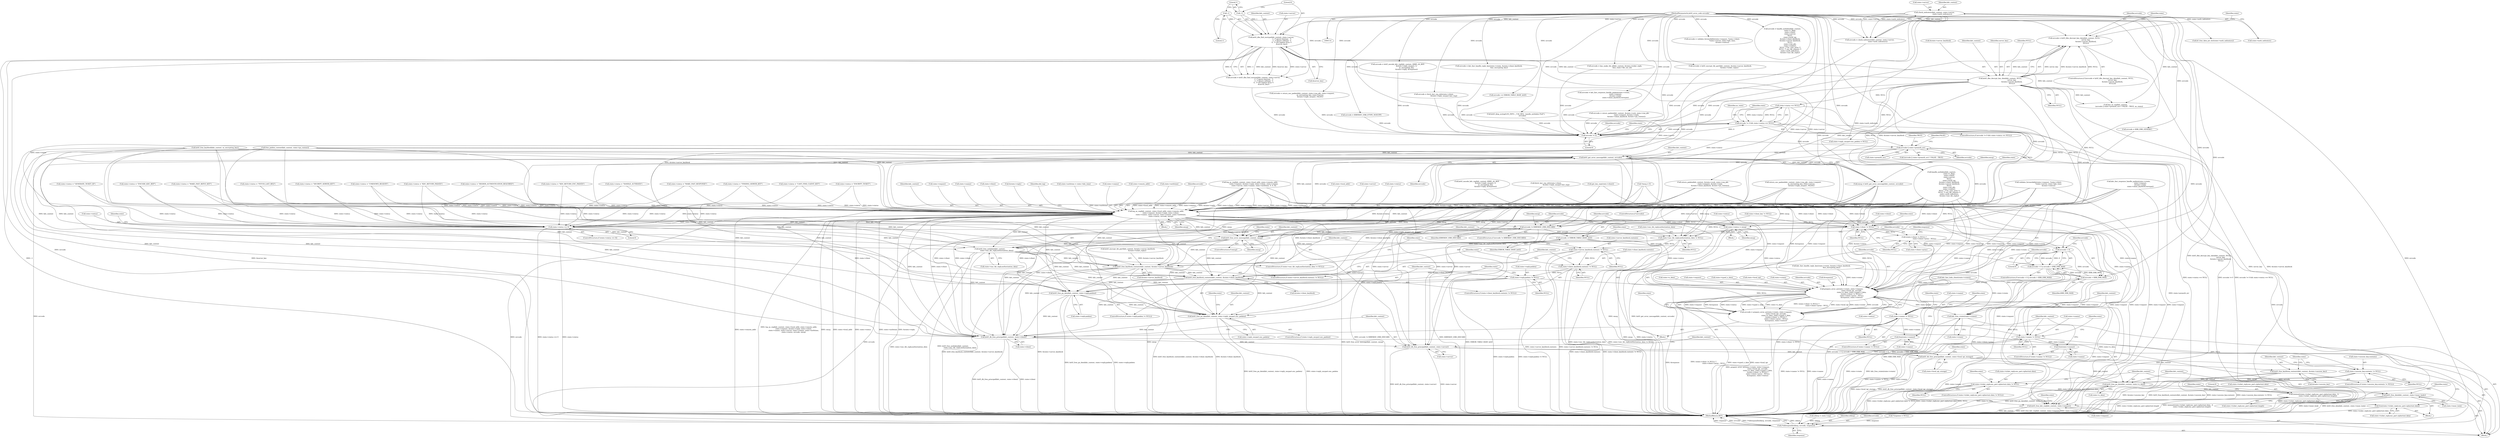 digraph "0_krb5_ffb35baac6981f9e8914f8f3bffd37f284b85970@API" {
"1000248" [label="(Call,errcode = krb5_dbe_decrypt_key_data(kdc_context, NULL,\n                                             server_key,\n                                             &state->server_keyblock,\n                                             NULL))"];
"1000250" [label="(Call,krb5_dbe_decrypt_key_data(kdc_context, NULL,\n                                             server_key,\n                                             &state->server_keyblock,\n                                             NULL))"];
"1000228" [label="(Call,krb5_dbe_find_enctype(kdc_context, state->server,\n                                         -1, /* ignore keytype   */\n                                         -1, /* Ignore salttype  */\n                                         0,  /* Get highest kvno */\n                                         &server_key))"];
"1000198" [label="(Call,check_indicators(kdc_context, state->server,\n                               state->auth_indicators))"];
"1000233" [label="(Call,-1)"];
"1000235" [label="(Call,-1)"];
"1000116" [label="(MethodParameterIn,krb5_error_code errcode)"];
"1000789" [label="(Call,errcode != 0)"];
"1000788" [label="(Call,errcode != 0 && state->status == NULL)"];
"1000820" [label="(Call,errcode || state->preauth_err)"];
"1000844" [label="(Call,krb5_get_error_message(kdc_context, errcode))"];
"1000842" [label="(Call,emsg = krb5_get_error_message(kdc_context, errcode))"];
"1000852" [label="(Call,log_as_req(kdc_context, state->local_addr, state->remote_addr,\n                   state->request, &state->reply, state->client,\n                   state->cname, state->server, state->sname, state->authtime,\n                   state->status, errcode, emsg))"];
"1000894" [label="(Call,state->status == 0)"];
"1000926" [label="(Call,prepare_error_as(state->rstate, state->request,\n                                       state->local_tgt, errcode,\n                                       state->e_data, state->typed_e_data,\n                                       ((state->client != NULL) ?\n                                        state->client->princ : NULL),\n                                       &response, state->status))"];
"1000924" [label="(Call,errcode = prepare_error_as(state->rstate, state->request,\n                                       state->local_tgt, errcode,\n                                       state->e_data, state->typed_e_data,\n                                       ((state->client != NULL) ?\n                                        state->client->princ : NULL),\n                                       &response, state->status))"];
"1001162" [label="(Call,(*oldrespond)(oldarg, errcode, response))"];
"1001133" [label="(Call,krb5_free_pa_data(kdc_context, state->e_data))"];
"1001138" [label="(Call,krb5_free_data(kdc_context, state->inner_body))"];
"1001147" [label="(Call,krb5_free_kdc_req(kdc_context, state->request))"];
"1001143" [label="(Call,kdc_free_rstate(state->rstate))"];
"1000900" [label="(Call,state->status = emsg)"];
"1000906" [label="(Call,errcode != KRB5KDC_ERR_DISCARD)"];
"1000910" [label="(Call,errcode -= ERROR_TABLE_BASE_krb5)"];
"1000915" [label="(Call,errcode < 0)"];
"1000914" [label="(Call,errcode < 0 || errcode > KRB_ERR_MAX)"];
"1000918" [label="(Call,errcode > KRB_ERR_MAX)"];
"1000944" [label="(Call,state->client != NULL)"];
"1000943" [label="(Call,(state->client != NULL) ?\n                                        state->client->princ : NULL)"];
"1000971" [label="(Call,state->enc_tkt_reply.authorization_data != NULL)"];
"1000978" [label="(Call,krb5_free_authdata(kdc_context,\n                           state->enc_tkt_reply.authorization_data))"];
"1000993" [label="(Call,krb5_free_keyblock_contents(kdc_context, &state->server_keyblock))"];
"1001007" [label="(Call,krb5_free_keyblock_contents(kdc_context, &state->client_keyblock))"];
"1001021" [label="(Call,krb5_free_pa_data(kdc_context, state->reply.padata))"];
"1001034" [label="(Call,krb5_free_pa_data(kdc_context, state->reply_encpart.enc_padata))"];
"1001061" [label="(Call,krb5_db_free_principal(kdc_context, state->client))"];
"1001066" [label="(Call,krb5_db_free_principal(kdc_context, state->server))"];
"1001071" [label="(Call,krb5_db_free_principal(kdc_context, state->local_tgt_storage))"];
"1001084" [label="(Call,krb5_free_keyblock_contents(kdc_context, &state->session_key))"];
"1000986" [label="(Call,state->server_keyblock.contents != NULL)"];
"1001000" [label="(Call,state->client_keyblock.contents != NULL)"];
"1001014" [label="(Call,state->reply.padata != NULL)"];
"1001042" [label="(Call,state->cname != NULL)"];
"1001047" [label="(Call,free(state->cname))"];
"1001052" [label="(Call,state->sname != NULL)"];
"1001057" [label="(Call,free(state->sname))"];
"1001077" [label="(Call,state->session_key.contents != NULL)"];
"1001091" [label="(Call,state->ticket_reply.enc_part.ciphertext.data != NULL)"];
"1001103" [label="(Call,memset(state->ticket_reply.enc_part.ciphertext.data , 0,\n               state->ticket_reply.enc_part.ciphertext.length))"];
"1001123" [label="(Call,free(state->ticket_reply.enc_part.ciphertext.data))"];
"1000967" [label="(Call,krb5_free_error_message(kdc_context, emsg))"];
"1001017" [label="(Identifier,state)"];
"1001091" [label="(Call,state->ticket_reply.enc_part.ciphertext.data != NULL)"];
"1000790" [label="(Identifier,errcode)"];
"1001003" [label="(Identifier,state)"];
"1000612" [label="(Call,errcode = kdc_fast_handle_reply_key(state->rstate, &state->client_keyblock,\n                                        &as_encrypting_key))"];
"1000979" [label="(Identifier,kdc_context)"];
"1001054" [label="(Identifier,state)"];
"1000851" [label="(Block,)"];
"1000249" [label="(Identifier,errcode)"];
"1000116" [label="(MethodParameterIn,krb5_error_code errcode)"];
"1000156" [label="(Call,oldarg = state->arg)"];
"1000655" [label="(Call,state->status = \"KDC_RETURN_ENC_PADATA\")"];
"1001147" [label="(Call,krb5_free_kdc_req(kdc_context, state->request))"];
"1000915" [label="(Call,errcode < 0)"];
"1000250" [label="(Call,krb5_dbe_decrypt_key_data(kdc_context, NULL,\n                                             server_key,\n                                             &state->server_keyblock,\n                                             NULL))"];
"1000954" [label="(Identifier,NULL)"];
"1000199" [label="(Identifier,kdc_context)"];
"1001148" [label="(Identifier,kdc_context)"];
"1001056" [label="(Identifier,NULL)"];
"1001152" [label="(Call,k5_free_data_ptr_list(state->auth_indicators))"];
"1001083" [label="(Identifier,NULL)"];
"1001108" [label="(Identifier,state)"];
"1001140" [label="(Call,state->inner_body)"];
"1000830" [label="(Call,free_padata_context(kdc_context, state->pa_context))"];
"1001051" [label="(ControlStructure,if (state->sname != NULL))"];
"1001080" [label="(Identifier,state)"];
"1000192" [label="(Call,errcode += ERROR_TABLE_BASE_krb5)"];
"1000229" [label="(Identifier,kdc_context)"];
"1001085" [label="(Identifier,kdc_context)"];
"1000992" [label="(Identifier,NULL)"];
"1000937" [label="(Call,state->e_data)"];
"1001149" [label="(Call,state->request)"];
"1000899" [label="(Block,)"];
"1000750" [label="(Call,log_as_req(kdc_context, state->local_addr, state->remote_addr,\n               state->request, &state->reply, state->client, state->cname,\n               state->server, state->sname, state->authtime, 0, 0, 0))"];
"1000254" [label="(Call,&state->server_keyblock)"];
"1000854" [label="(Call,state->local_addr)"];
"1000196" [label="(Call,errcode = check_indicators(kdc_context, state->server,\n                               state->auth_indicators))"];
"1000440" [label="(Call,state->status = \"KDC_RETURN_PADATA\")"];
"1000917" [label="(Literal,0)"];
"1000230" [label="(Call,state->server)"];
"1000873" [label="(Call,state->server)"];
"1000966" [label="(Identifier,emsg)"];
"1000882" [label="(Call,state->status)"];
"1000994" [label="(Identifier,kdc_context)"];
"1000930" [label="(Call,state->request)"];
"1000940" [label="(Call,state->typed_e_data)"];
"1000614" [label="(Call,kdc_fast_handle_reply_key(state->rstate, &state->client_keyblock,\n                                        &as_encrypting_key))"];
"1001058" [label="(Call,state->sname)"];
"1000898" [label="(Literal,0)"];
"1000804" [label="(Identifier,au_state)"];
"1000172" [label="(Call,validate_forwardable(state->request, *state->client,\n                                        *state->server, state->kdc_time,\n                                        &state->status))"];
"1000677" [label="(Call,krb5_encode_kdc_rep(kdc_context, KRB5_AS_REP,\n                                  &state->reply_encpart, 0,\n                                  as_encrypting_key,\n                                  &state->reply, &response))"];
"1001134" [label="(Identifier,kdc_context)"];
"1001049" [label="(Identifier,state)"];
"1001076" [label="(ControlStructure,if (state->session_key.contents != NULL))"];
"1000853" [label="(Identifier,kdc_context)"];
"1000843" [label="(Identifier,emsg)"];
"1001047" [label="(Call,free(state->cname))"];
"1000860" [label="(Call,state->request)"];
"1000909" [label="(Block,)"];
"1001053" [label="(Call,state->sname)"];
"1000876" [label="(Call,state->sname)"];
"1000534" [label="(Call,state->status = \"ENCRYPT_TICKET\")"];
"1000901" [label="(Call,state->status)"];
"1000789" [label="(Call,errcode != 0)"];
"1000508" [label="(Call,krb5_klog_syslog(LOG_INFO, _(\"AS_REQ : handle_authdata (%d)\"),\n                         errcode))"];
"1000840" [label="(ControlStructure,if (errcode))"];
"1000794" [label="(Identifier,state)"];
"1000817" [label="(Call,kau_as_req(kdc_context,\n              (errcode || state->preauth_err) ? FALSE : TRUE, au_state))"];
"1000228" [label="(Call,krb5_dbe_find_enctype(kdc_context, state->server,\n                                         -1, /* ignore keytype   */\n                                         -1, /* Ignore salttype  */\n                                         0,  /* Get highest kvno */\n                                         &server_key))"];
"1000540" [label="(Call,errcode = kau_make_tkt_id(kdc_context, &state->ticket_reply,\n                              &au_state->tkt_out_id))"];
"1000844" [label="(Call,krb5_get_error_message(kdc_context, errcode))"];
"1001104" [label="(Call,state->ticket_reply.enc_part.ciphertext.data)"];
"1001144" [label="(Call,state->rstate)"];
"1001092" [label="(Call,state->ticket_reply.enc_part.ciphertext.data)"];
"1000820" [label="(Call,errcode || state->preauth_err)"];
"1000627" [label="(Call,state->status = \"MAKE_FAST_REPLY_KEY\")"];
"1000974" [label="(Identifier,state)"];
"1001124" [label="(Call,state->ticket_reply.enc_part.ciphertext.data)"];
"1000867" [label="(Call,state->client)"];
"1001007" [label="(Call,krb5_free_keyblock_contents(kdc_context, &state->client_keyblock))"];
"1000693" [label="(Call,state->client_key != NULL)"];
"1000895" [label="(Call,state->status)"];
"1000913" [label="(ControlStructure,if (errcode < 0 || errcode > KRB_ERR_MAX))"];
"1001163" [label="(Identifier,oldarg)"];
"1000863" [label="(Call,&state->reply)"];
"1000925" [label="(Identifier,errcode)"];
"1000978" [label="(Call,krb5_free_authdata(kdc_context,\n                           state->enc_tkt_reply.authorization_data))"];
"1000635" [label="(Call,return_enc_padata(kdc_context, state->req_pkt, state->request,\n                                as_encrypting_key, state->server,\n                                &state->reply_encpart, FALSE))"];
"1001138" [label="(Call,krb5_free_data(kdc_context, state->inner_body))"];
"1000986" [label="(Call,state->server_keyblock.contents != NULL)"];
"1001128" [label="(Identifier,state)"];
"1000203" [label="(Call,state->auth_indicators)"];
"1000170" [label="(Call,errcode = validate_forwardable(state->request, *state->client,\n                                        *state->server, state->kdc_time,\n                                        &state->status))"];
"1000555" [label="(Call,state->status = \"GENERATE_TICKET_ID\")"];
"1000236" [label="(Literal,1)"];
"1000904" [label="(Identifier,emsg)"];
"1001166" [label="(MethodReturn,RET)"];
"1000944" [label="(Call,state->client != NULL)"];
"1000574" [label="(Call,kdc_fast_response_handle_padata(state->rstate,\n                                              state->request,\n                                              &state->reply,\n                                              state->client_keyblock.enctype))"];
"1001086" [label="(Call,&state->session_key)"];
"1001123" [label="(Call,free(state->ticket_reply.enc_part.ciphertext.data))"];
"1000968" [label="(Identifier,kdc_context)"];
"1000902" [label="(Identifier,state)"];
"1000464" [label="(Call,errcode = handle_authdata(kdc_context,\n                              state->c_flags,\n                              state->client,\n                              state->server,\n                              NULL,\n                              state->local_tgt,\n                              &state->client_keyblock,\n                              &state->server_keyblock,\n                              NULL,\n                              state->req_pkt,\n                              state->request,\n                              NULL, /* for_user_princ */\n                              NULL, /* enc_tkt_request */\n                              state->auth_indicators,\n                              &state->enc_tkt_reply))"];
"1000714" [label="(Call,state->status = \"ENCODE_KDC_REP\")"];
"1001000" [label="(Call,state->client_keyblock.contents != NULL)"];
"1000318" [label="(Call,state->status = \"FETCH_LAST_REQ\")"];
"1000971" [label="(Call,state->enc_tkt_reply.authorization_data != NULL)"];
"1000842" [label="(Call,emsg = krb5_get_error_message(kdc_context, errcode))"];
"1000916" [label="(Identifier,errcode)"];
"1000572" [label="(Call,errcode = kdc_fast_response_handle_padata(state->rstate,\n                                              state->request,\n                                              &state->reply,\n                                              state->client_keyblock.enctype))"];
"1000260" [label="(Call,state->status = \"DECRYPT_SERVER_KEY\")"];
"1001084" [label="(Call,krb5_free_keyblock_contents(kdc_context, &state->session_key))"];
"1001014" [label="(Call,state->reply.padata != NULL)"];
"1000411" [label="(Call,errcode = return_padata(kdc_context, &state->rock, state->req_pkt,\n                            state->request, &state->reply,\n                            &state->client_keyblock, &state->pa_context))"];
"1000307" [label="(Call,fetch_last_req_info(state->client,\n                                       &state->reply_encpart.last_req))"];
"1001006" [label="(Identifier,NULL)"];
"1001077" [label="(Call,state->session_key.contents != NULL)"];
"1000233" [label="(Call,-1)"];
"1000826" [label="(Identifier,TRUE)"];
"1000933" [label="(Call,state->local_tgt)"];
"1001068" [label="(Call,state->server)"];
"1000965" [label="(ControlStructure,if (emsg))"];
"1000797" [label="(Call,state->status = \"UNKNOWN_REASON\")"];
"1000235" [label="(Call,-1)"];
"1001078" [label="(Call,state->session_key.contents)"];
"1000237" [label="(Literal,0)"];
"1000846" [label="(Identifier,errcode)"];
"1000906" [label="(Call,errcode != KRB5KDC_ERR_DISCARD)"];
"1000905" [label="(ControlStructure,if (errcode != KRB5KDC_ERR_DISCARD))"];
"1000989" [label="(Identifier,state)"];
"1001059" [label="(Identifier,state)"];
"1000662" [label="(Call,kdc_fast_hide_client(state->rstate))"];
"1001165" [label="(Identifier,response)"];
"1000117" [label="(Block,)"];
"1000251" [label="(Identifier,kdc_context)"];
"1000949" [label="(Call,state->client->princ)"];
"1000921" [label="(Call,errcode = KRB_ERR_GENERIC)"];
"1000948" [label="(Identifier,NULL)"];
"1000912" [label="(Identifier,ERROR_TABLE_BASE_krb5)"];
"1000792" [label="(Call,state->status == NULL)"];
"1000999" [label="(ControlStructure,if (state->client_keyblock.contents != NULL))"];
"1000128" [label="(Call,*emsg = 0)"];
"1001102" [label="(Block,)"];
"1001041" [label="(ControlStructure,if (state->cname != NULL))"];
"1000845" [label="(Identifier,kdc_context)"];
"1000852" [label="(Call,log_as_req(kdc_context, state->local_addr, state->remote_addr,\n                   state->request, &state->reply, state->client,\n                   state->cname, state->server, state->sname, state->authtime,\n                   state->status, errcode, emsg))"];
"1000413" [label="(Call,return_padata(kdc_context, &state->rock, state->req_pkt,\n                            state->request, &state->reply,\n                            &state->client_keyblock, &state->pa_context))"];
"1001001" [label="(Call,state->client_keyblock.contents)"];
"1000907" [label="(Identifier,errcode)"];
"1000825" [label="(Identifier,FALSE)"];
"1001043" [label="(Call,state->cname)"];
"1000957" [label="(Call,state->status)"];
"1001021" [label="(Call,krb5_free_pa_data(kdc_context, state->reply.padata))"];
"1001046" [label="(Identifier,NULL)"];
"1000247" [label="(ControlStructure,if ((errcode = krb5_dbe_decrypt_key_data(kdc_context, NULL,\n                                             server_key,\n                                             &state->server_keyblock,\n                                             NULL))))"];
"1001044" [label="(Identifier,state)"];
"1000209" [label="(Call,state->status = \"HIGHER_AUTHENTICATION_REQUIRED\")"];
"1000200" [label="(Call,state->server)"];
"1000926" [label="(Call,prepare_error_as(state->rstate, state->request,\n                                       state->local_tgt, errcode,\n                                       state->e_data, state->typed_e_data,\n                                       ((state->client != NULL) ?\n                                        state->client->princ : NULL),\n                                       &response, state->status))"];
"1000849" [label="(Identifier,state)"];
"1001042" [label="(Call,state->cname != NULL)"];
"1000922" [label="(Identifier,errcode)"];
"1000888" [label="(Identifier,did_log)"];
"1000956" [label="(Identifier,response)"];
"1001101" [label="(Identifier,NULL)"];
"1000945" [label="(Call,state->client)"];
"1001057" [label="(Call,free(state->sname))"];
"1000822" [label="(Call,state->preauth_err)"];
"1000466" [label="(Call,handle_authdata(kdc_context,\n                              state->c_flags,\n                              state->client,\n                              state->server,\n                              NULL,\n                              state->local_tgt,\n                              &state->client_keyblock,\n                              &state->server_keyblock,\n                              NULL,\n                              state->req_pkt,\n                              state->request,\n                              NULL, /* for_user_princ */\n                              NULL, /* enc_tkt_request */\n                              state->auth_indicators,\n                              &state->enc_tkt_reply))"];
"1000519" [label="(Call,errcode = krb5_encrypt_tkt_part(kdc_context, &state->server_keyblock,\n                                    &state->ticket_reply))"];
"1000819" [label="(Call,(errcode || state->preauth_err) ? FALSE : TRUE)"];
"1000927" [label="(Call,state->rstate)"];
"1001135" [label="(Call,state->e_data)"];
"1000633" [label="(Call,errcode = return_enc_padata(kdc_context, state->req_pkt, state->request,\n                                as_encrypting_key, state->server,\n                                &state->reply_encpart, FALSE))"];
"1000987" [label="(Call,state->server_keyblock.contents)"];
"1001164" [label="(Identifier,errcode)"];
"1001133" [label="(Call,krb5_free_pa_data(kdc_context, state->e_data))"];
"1000900" [label="(Call,state->status = emsg)"];
"1000977" [label="(Identifier,NULL)"];
"1000253" [label="(Identifier,server_key)"];
"1001031" [label="(Identifier,state)"];
"1000995" [label="(Call,&state->server_keyblock)"];
"1000791" [label="(Literal,0)"];
"1000799" [label="(Identifier,state)"];
"1000513" [label="(Call,state->status = \"HANDLE_AUTHDATA\")"];
"1001009" [label="(Call,&state->client_keyblock)"];
"1001015" [label="(Call,state->reply.padata)"];
"1000460" [label="(Call,errcode = KRB5KDC_ERR_ETYPE_NOSUPP)"];
"1000234" [label="(Literal,1)"];
"1000124" [label="(Call,*response = NULL)"];
"1000914" [label="(Call,errcode < 0 || errcode > KRB_ERR_MAX)"];
"1001066" [label="(Call,krb5_db_free_principal(kdc_context, state->server))"];
"1000248" [label="(Call,errcode = krb5_dbe_decrypt_key_data(kdc_context, NULL,\n                                             server_key,\n                                             &state->server_keyblock,\n                                             NULL))"];
"1000920" [label="(Identifier,KRB_ERR_MAX)"];
"1000936" [label="(Identifier,errcode)"];
"1001063" [label="(Call,state->client)"];
"1000198" [label="(Call,check_indicators(kdc_context, state->server,\n                               state->auth_indicators))"];
"1001139" [label="(Identifier,kdc_context)"];
"1001072" [label="(Identifier,kdc_context)"];
"1001096" [label="(Identifier,state)"];
"1000969" [label="(Identifier,emsg)"];
"1000269" [label="(Identifier,state)"];
"1000911" [label="(Identifier,errcode)"];
"1001103" [label="(Call,memset(state->ticket_reply.enc_part.ciphertext.data , 0,\n               state->ticket_reply.enc_part.ciphertext.length))"];
"1000821" [label="(Identifier,errcode)"];
"1001154" [label="(Identifier,state)"];
"1000386" [label="(Call,state->authtime = state->kdc_time)"];
"1001034" [label="(Call,krb5_free_pa_data(kdc_context, state->reply_encpart.enc_padata))"];
"1001071" [label="(Call,krb5_db_free_principal(kdc_context, state->local_tgt_storage))"];
"1000894" [label="(Call,state->status == 0)"];
"1000980" [label="(Call,state->enc_tkt_reply.authorization_data)"];
"1001035" [label="(Identifier,kdc_context)"];
"1000870" [label="(Call,state->cname)"];
"1001061" [label="(Call,krb5_db_free_principal(kdc_context, state->client))"];
"1000924" [label="(Call,errcode = prepare_error_as(state->rstate, state->request,\n                                       state->local_tgt, errcode,\n                                       state->e_data, state->typed_e_data,\n                                       ((state->client != NULL) ?\n                                        state->client->princ : NULL),\n                                       &response, state->status))"];
"1001114" [label="(Call,state->ticket_reply.enc_part.ciphertext.length)"];
"1000967" [label="(Call,krb5_free_error_message(kdc_context, emsg))"];
"1000675" [label="(Call,errcode = krb5_encode_kdc_rep(kdc_context, KRB5_AS_REP,\n                                  &state->reply_encpart, 0,\n                                  as_encrypting_key,\n                                  &state->reply, &response))"];
"1001036" [label="(Call,state->reply_encpart.enc_padata)"];
"1001067" [label="(Identifier,kdc_context)"];
"1000893" [label="(ControlStructure,if (state->status == 0))"];
"1000918" [label="(Call,errcode > KRB_ERR_MAX)"];
"1001013" [label="(ControlStructure,if (state->reply.padata != NULL))"];
"1001052" [label="(Call,state->sname != NULL)"];
"1000908" [label="(Identifier,KRB5KDC_ERR_DISCARD)"];
"1001008" [label="(Identifier,kdc_context)"];
"1001090" [label="(ControlStructure,if (state->ticket_reply.enc_part.ciphertext.data != NULL))"];
"1000857" [label="(Call,state->remote_addr)"];
"1000788" [label="(Call,errcode != 0 && state->status == NULL)"];
"1000879" [label="(Call,state->authtime)"];
"1000262" [label="(Identifier,state)"];
"1000886" [label="(Identifier,emsg)"];
"1001073" [label="(Call,state->local_tgt_storage)"];
"1000910" [label="(Call,errcode -= ERROR_TABLE_BASE_krb5)"];
"1000258" [label="(Identifier,NULL)"];
"1000962" [label="(Identifier,state)"];
"1001023" [label="(Call,state->reply.padata)"];
"1000787" [label="(ControlStructure,if (errcode != 0 && state->status == NULL))"];
"1000593" [label="(Call,state->status = \"MAKE_FAST_RESPONSE\")"];
"1000943" [label="(Call,(state->client != NULL) ?\n                                        state->client->princ : NULL)"];
"1000305" [label="(Call,errcode = fetch_last_req_info(state->client,\n                                       &state->reply_encpart.last_req))"];
"1000885" [label="(Identifier,errcode)"];
"1000951" [label="(Identifier,state)"];
"1000404" [label="(Call,state->reply_encpart.enc_padata = NULL)"];
"1001028" [label="(ControlStructure,if (state->reply_encpart.enc_padata))"];
"1000341" [label="(Call,get_key_exp(state->client))"];
"1001020" [label="(Identifier,NULL)"];
"1000241" [label="(Call,state->status = \"FINDING_SERVER_KEY\")"];
"1000238" [label="(Call,&server_key)"];
"1001143" [label="(Call,kdc_free_rstate(state->rstate))"];
"1001113" [label="(Literal,0)"];
"1000985" [label="(ControlStructure,if (state->server_keyblock.contents != NULL))"];
"1001062" [label="(Identifier,kdc_context)"];
"1001162" [label="(Call,(*oldrespond)(oldarg, errcode, response))"];
"1000252" [label="(Identifier,NULL)"];
"1001048" [label="(Call,state->cname)"];
"1001145" [label="(Identifier,state)"];
"1000993" [label="(Call,krb5_free_keyblock_contents(kdc_context, &state->server_keyblock))"];
"1000970" [label="(ControlStructure,if (state->enc_tkt_reply.authorization_data != NULL))"];
"1000837" [label="(Call,krb5_free_keyblock(kdc_context, as_encrypting_key))"];
"1000972" [label="(Call,state->enc_tkt_reply.authorization_data)"];
"1000521" [label="(Call,krb5_encrypt_tkt_part(kdc_context, &state->server_keyblock,\n                                    &state->ticket_reply))"];
"1000226" [label="(Call,errcode = krb5_dbe_find_enctype(kdc_context, state->server,\n                                         -1, /* ignore keytype   */\n                                         -1, /* Ignore salttype  */\n                                         0,  /* Get highest kvno */\n                                         &server_key))"];
"1001022" [label="(Identifier,kdc_context)"];
"1000919" [label="(Identifier,errcode)"];
"1000955" [label="(Call,&response)"];
"1000455" [label="(Call,state->status = \"CANT_FIND_CLIENT_KEY\")"];
"1000248" -> "1000247"  [label="AST: "];
"1000248" -> "1000250"  [label="CFG: "];
"1000249" -> "1000248"  [label="AST: "];
"1000250" -> "1000248"  [label="AST: "];
"1000262" -> "1000248"  [label="CFG: "];
"1000269" -> "1000248"  [label="CFG: "];
"1000248" -> "1001166"  [label="DDG: krb5_dbe_decrypt_key_data(kdc_context, NULL,\n                                             server_key,\n                                             &state->server_keyblock,\n                                             NULL)"];
"1000250" -> "1000248"  [label="DDG: server_key"];
"1000250" -> "1000248"  [label="DDG: &state->server_keyblock"];
"1000250" -> "1000248"  [label="DDG: NULL"];
"1000250" -> "1000248"  [label="DDG: kdc_context"];
"1000116" -> "1000248"  [label="DDG: errcode"];
"1000248" -> "1000789"  [label="DDG: errcode"];
"1000250" -> "1000258"  [label="CFG: "];
"1000251" -> "1000250"  [label="AST: "];
"1000252" -> "1000250"  [label="AST: "];
"1000253" -> "1000250"  [label="AST: "];
"1000254" -> "1000250"  [label="AST: "];
"1000258" -> "1000250"  [label="AST: "];
"1000250" -> "1001166"  [label="DDG: server_key"];
"1000250" -> "1001166"  [label="DDG: &state->server_keyblock"];
"1000228" -> "1000250"  [label="DDG: kdc_context"];
"1000250" -> "1000404"  [label="DDG: NULL"];
"1000250" -> "1000413"  [label="DDG: kdc_context"];
"1000250" -> "1000466"  [label="DDG: NULL"];
"1000250" -> "1000466"  [label="DDG: &state->server_keyblock"];
"1000250" -> "1000792"  [label="DDG: NULL"];
"1000250" -> "1000817"  [label="DDG: kdc_context"];
"1000250" -> "1000944"  [label="DDG: NULL"];
"1000250" -> "1000971"  [label="DDG: NULL"];
"1000250" -> "1000993"  [label="DDG: &state->server_keyblock"];
"1000228" -> "1000226"  [label="AST: "];
"1000228" -> "1000238"  [label="CFG: "];
"1000229" -> "1000228"  [label="AST: "];
"1000230" -> "1000228"  [label="AST: "];
"1000233" -> "1000228"  [label="AST: "];
"1000235" -> "1000228"  [label="AST: "];
"1000237" -> "1000228"  [label="AST: "];
"1000238" -> "1000228"  [label="AST: "];
"1000226" -> "1000228"  [label="CFG: "];
"1000228" -> "1001166"  [label="DDG: -1"];
"1000228" -> "1001166"  [label="DDG: &server_key"];
"1000228" -> "1000226"  [label="DDG: -1"];
"1000228" -> "1000226"  [label="DDG: kdc_context"];
"1000228" -> "1000226"  [label="DDG: &server_key"];
"1000228" -> "1000226"  [label="DDG: state->server"];
"1000228" -> "1000226"  [label="DDG: 0"];
"1000198" -> "1000228"  [label="DDG: kdc_context"];
"1000198" -> "1000228"  [label="DDG: state->server"];
"1000233" -> "1000228"  [label="DDG: 1"];
"1000235" -> "1000228"  [label="DDG: 1"];
"1000228" -> "1000466"  [label="DDG: state->server"];
"1000228" -> "1000817"  [label="DDG: kdc_context"];
"1000228" -> "1000852"  [label="DDG: state->server"];
"1000228" -> "1001066"  [label="DDG: state->server"];
"1000198" -> "1000196"  [label="AST: "];
"1000198" -> "1000203"  [label="CFG: "];
"1000199" -> "1000198"  [label="AST: "];
"1000200" -> "1000198"  [label="AST: "];
"1000203" -> "1000198"  [label="AST: "];
"1000196" -> "1000198"  [label="CFG: "];
"1000198" -> "1000196"  [label="DDG: kdc_context"];
"1000198" -> "1000196"  [label="DDG: state->server"];
"1000198" -> "1000196"  [label="DDG: state->auth_indicators"];
"1000198" -> "1000466"  [label="DDG: state->auth_indicators"];
"1000198" -> "1000817"  [label="DDG: kdc_context"];
"1000198" -> "1000852"  [label="DDG: state->server"];
"1000198" -> "1001066"  [label="DDG: state->server"];
"1000198" -> "1001152"  [label="DDG: state->auth_indicators"];
"1000233" -> "1000234"  [label="CFG: "];
"1000234" -> "1000233"  [label="AST: "];
"1000236" -> "1000233"  [label="CFG: "];
"1000235" -> "1000236"  [label="CFG: "];
"1000236" -> "1000235"  [label="AST: "];
"1000237" -> "1000235"  [label="CFG: "];
"1000116" -> "1000114"  [label="AST: "];
"1000116" -> "1001166"  [label="DDG: errcode"];
"1000116" -> "1000170"  [label="DDG: errcode"];
"1000116" -> "1000192"  [label="DDG: errcode"];
"1000116" -> "1000196"  [label="DDG: errcode"];
"1000116" -> "1000226"  [label="DDG: errcode"];
"1000116" -> "1000305"  [label="DDG: errcode"];
"1000116" -> "1000411"  [label="DDG: errcode"];
"1000116" -> "1000460"  [label="DDG: errcode"];
"1000116" -> "1000464"  [label="DDG: errcode"];
"1000116" -> "1000508"  [label="DDG: errcode"];
"1000116" -> "1000519"  [label="DDG: errcode"];
"1000116" -> "1000540"  [label="DDG: errcode"];
"1000116" -> "1000572"  [label="DDG: errcode"];
"1000116" -> "1000612"  [label="DDG: errcode"];
"1000116" -> "1000633"  [label="DDG: errcode"];
"1000116" -> "1000675"  [label="DDG: errcode"];
"1000116" -> "1000789"  [label="DDG: errcode"];
"1000116" -> "1000820"  [label="DDG: errcode"];
"1000116" -> "1000844"  [label="DDG: errcode"];
"1000116" -> "1000852"  [label="DDG: errcode"];
"1000116" -> "1000906"  [label="DDG: errcode"];
"1000116" -> "1000910"  [label="DDG: errcode"];
"1000116" -> "1000915"  [label="DDG: errcode"];
"1000116" -> "1000918"  [label="DDG: errcode"];
"1000116" -> "1000921"  [label="DDG: errcode"];
"1000116" -> "1000924"  [label="DDG: errcode"];
"1000116" -> "1000926"  [label="DDG: errcode"];
"1000116" -> "1001162"  [label="DDG: errcode"];
"1000789" -> "1000788"  [label="AST: "];
"1000789" -> "1000791"  [label="CFG: "];
"1000790" -> "1000789"  [label="AST: "];
"1000791" -> "1000789"  [label="AST: "];
"1000794" -> "1000789"  [label="CFG: "];
"1000788" -> "1000789"  [label="CFG: "];
"1000789" -> "1000788"  [label="DDG: errcode"];
"1000789" -> "1000788"  [label="DDG: 0"];
"1000460" -> "1000789"  [label="DDG: errcode"];
"1000519" -> "1000789"  [label="DDG: errcode"];
"1000612" -> "1000789"  [label="DDG: errcode"];
"1000411" -> "1000789"  [label="DDG: errcode"];
"1000305" -> "1000789"  [label="DDG: errcode"];
"1000196" -> "1000789"  [label="DDG: errcode"];
"1000192" -> "1000789"  [label="DDG: errcode"];
"1000508" -> "1000789"  [label="DDG: errcode"];
"1000675" -> "1000789"  [label="DDG: errcode"];
"1000226" -> "1000789"  [label="DDG: errcode"];
"1000572" -> "1000789"  [label="DDG: errcode"];
"1000633" -> "1000789"  [label="DDG: errcode"];
"1000540" -> "1000789"  [label="DDG: errcode"];
"1000789" -> "1000820"  [label="DDG: errcode"];
"1000788" -> "1000787"  [label="AST: "];
"1000788" -> "1000792"  [label="CFG: "];
"1000792" -> "1000788"  [label="AST: "];
"1000799" -> "1000788"  [label="CFG: "];
"1000804" -> "1000788"  [label="CFG: "];
"1000788" -> "1001166"  [label="DDG: state->status == NULL"];
"1000788" -> "1001166"  [label="DDG: errcode != 0"];
"1000788" -> "1001166"  [label="DDG: errcode != 0 && state->status == NULL"];
"1000792" -> "1000788"  [label="DDG: state->status"];
"1000792" -> "1000788"  [label="DDG: NULL"];
"1000820" -> "1000819"  [label="AST: "];
"1000820" -> "1000821"  [label="CFG: "];
"1000820" -> "1000822"  [label="CFG: "];
"1000821" -> "1000820"  [label="AST: "];
"1000822" -> "1000820"  [label="AST: "];
"1000825" -> "1000820"  [label="CFG: "];
"1000826" -> "1000820"  [label="CFG: "];
"1000820" -> "1001166"  [label="DDG: state->preauth_err"];
"1000820" -> "1000844"  [label="DDG: errcode"];
"1000820" -> "1000852"  [label="DDG: errcode"];
"1000820" -> "1000906"  [label="DDG: errcode"];
"1000820" -> "1001162"  [label="DDG: errcode"];
"1000844" -> "1000842"  [label="AST: "];
"1000844" -> "1000846"  [label="CFG: "];
"1000845" -> "1000844"  [label="AST: "];
"1000846" -> "1000844"  [label="AST: "];
"1000842" -> "1000844"  [label="CFG: "];
"1000844" -> "1000842"  [label="DDG: kdc_context"];
"1000844" -> "1000842"  [label="DDG: errcode"];
"1000837" -> "1000844"  [label="DDG: kdc_context"];
"1000830" -> "1000844"  [label="DDG: kdc_context"];
"1000844" -> "1000852"  [label="DDG: kdc_context"];
"1000844" -> "1000852"  [label="DDG: errcode"];
"1000844" -> "1000906"  [label="DDG: errcode"];
"1000844" -> "1000967"  [label="DDG: kdc_context"];
"1000844" -> "1000978"  [label="DDG: kdc_context"];
"1000844" -> "1000993"  [label="DDG: kdc_context"];
"1000844" -> "1001007"  [label="DDG: kdc_context"];
"1000844" -> "1001021"  [label="DDG: kdc_context"];
"1000844" -> "1001034"  [label="DDG: kdc_context"];
"1000844" -> "1001061"  [label="DDG: kdc_context"];
"1000844" -> "1001162"  [label="DDG: errcode"];
"1000842" -> "1000840"  [label="AST: "];
"1000843" -> "1000842"  [label="AST: "];
"1000849" -> "1000842"  [label="CFG: "];
"1000842" -> "1001166"  [label="DDG: emsg"];
"1000842" -> "1001166"  [label="DDG: krb5_get_error_message(kdc_context, errcode)"];
"1000842" -> "1000852"  [label="DDG: emsg"];
"1000842" -> "1000900"  [label="DDG: emsg"];
"1000842" -> "1000967"  [label="DDG: emsg"];
"1000852" -> "1000851"  [label="AST: "];
"1000852" -> "1000886"  [label="CFG: "];
"1000853" -> "1000852"  [label="AST: "];
"1000854" -> "1000852"  [label="AST: "];
"1000857" -> "1000852"  [label="AST: "];
"1000860" -> "1000852"  [label="AST: "];
"1000863" -> "1000852"  [label="AST: "];
"1000867" -> "1000852"  [label="AST: "];
"1000870" -> "1000852"  [label="AST: "];
"1000873" -> "1000852"  [label="AST: "];
"1000876" -> "1000852"  [label="AST: "];
"1000879" -> "1000852"  [label="AST: "];
"1000882" -> "1000852"  [label="AST: "];
"1000885" -> "1000852"  [label="AST: "];
"1000886" -> "1000852"  [label="AST: "];
"1000888" -> "1000852"  [label="CFG: "];
"1000852" -> "1001166"  [label="DDG: state->remote_addr"];
"1000852" -> "1001166"  [label="DDG: log_as_req(kdc_context, state->local_addr, state->remote_addr,\n                   state->request, &state->reply, state->client,\n                   state->cname, state->server, state->sname, state->authtime,\n                   state->status, errcode, emsg)"];
"1000852" -> "1001166"  [label="DDG: emsg"];
"1000852" -> "1001166"  [label="DDG: state->local_addr"];
"1000852" -> "1001166"  [label="DDG: state->status"];
"1000852" -> "1001166"  [label="DDG: state->authtime"];
"1000852" -> "1001166"  [label="DDG: &state->reply"];
"1000837" -> "1000852"  [label="DDG: kdc_context"];
"1000830" -> "1000852"  [label="DDG: kdc_context"];
"1000750" -> "1000852"  [label="DDG: state->local_addr"];
"1000750" -> "1000852"  [label="DDG: state->remote_addr"];
"1000750" -> "1000852"  [label="DDG: state->request"];
"1000750" -> "1000852"  [label="DDG: &state->reply"];
"1000750" -> "1000852"  [label="DDG: state->client"];
"1000750" -> "1000852"  [label="DDG: state->cname"];
"1000750" -> "1000852"  [label="DDG: state->server"];
"1000750" -> "1000852"  [label="DDG: state->sname"];
"1000750" -> "1000852"  [label="DDG: state->authtime"];
"1000466" -> "1000852"  [label="DDG: state->request"];
"1000466" -> "1000852"  [label="DDG: state->client"];
"1000466" -> "1000852"  [label="DDG: state->server"];
"1000413" -> "1000852"  [label="DDG: state->request"];
"1000413" -> "1000852"  [label="DDG: &state->reply"];
"1000574" -> "1000852"  [label="DDG: state->request"];
"1000574" -> "1000852"  [label="DDG: &state->reply"];
"1000172" -> "1000852"  [label="DDG: state->request"];
"1000172" -> "1000852"  [label="DDG: &state->status"];
"1000635" -> "1000852"  [label="DDG: state->request"];
"1000635" -> "1000852"  [label="DDG: state->server"];
"1000677" -> "1000852"  [label="DDG: &state->reply"];
"1000341" -> "1000852"  [label="DDG: state->client"];
"1000307" -> "1000852"  [label="DDG: state->client"];
"1000386" -> "1000852"  [label="DDG: state->authtime"];
"1000655" -> "1000852"  [label="DDG: state->status"];
"1000714" -> "1000852"  [label="DDG: state->status"];
"1000209" -> "1000852"  [label="DDG: state->status"];
"1000318" -> "1000852"  [label="DDG: state->status"];
"1000627" -> "1000852"  [label="DDG: state->status"];
"1000555" -> "1000852"  [label="DDG: state->status"];
"1000593" -> "1000852"  [label="DDG: state->status"];
"1000797" -> "1000852"  [label="DDG: state->status"];
"1000241" -> "1000852"  [label="DDG: state->status"];
"1000440" -> "1000852"  [label="DDG: state->status"];
"1000455" -> "1000852"  [label="DDG: state->status"];
"1000792" -> "1000852"  [label="DDG: state->status"];
"1000513" -> "1000852"  [label="DDG: state->status"];
"1000260" -> "1000852"  [label="DDG: state->status"];
"1000534" -> "1000852"  [label="DDG: state->status"];
"1000128" -> "1000852"  [label="DDG: emsg"];
"1000852" -> "1000894"  [label="DDG: state->status"];
"1000852" -> "1000900"  [label="DDG: emsg"];
"1000852" -> "1000906"  [label="DDG: errcode"];
"1000852" -> "1000926"  [label="DDG: state->request"];
"1000852" -> "1000944"  [label="DDG: state->client"];
"1000852" -> "1000967"  [label="DDG: kdc_context"];
"1000852" -> "1000967"  [label="DDG: emsg"];
"1000852" -> "1000978"  [label="DDG: kdc_context"];
"1000852" -> "1000993"  [label="DDG: kdc_context"];
"1000852" -> "1001007"  [label="DDG: kdc_context"];
"1000852" -> "1001021"  [label="DDG: kdc_context"];
"1000852" -> "1001034"  [label="DDG: kdc_context"];
"1000852" -> "1001042"  [label="DDG: state->cname"];
"1000852" -> "1001052"  [label="DDG: state->sname"];
"1000852" -> "1001061"  [label="DDG: kdc_context"];
"1000852" -> "1001061"  [label="DDG: state->client"];
"1000852" -> "1001066"  [label="DDG: state->server"];
"1000852" -> "1001147"  [label="DDG: state->request"];
"1000852" -> "1001162"  [label="DDG: errcode"];
"1000894" -> "1000893"  [label="AST: "];
"1000894" -> "1000898"  [label="CFG: "];
"1000895" -> "1000894"  [label="AST: "];
"1000898" -> "1000894"  [label="AST: "];
"1000902" -> "1000894"  [label="CFG: "];
"1000907" -> "1000894"  [label="CFG: "];
"1000894" -> "1001166"  [label="DDG: state->status"];
"1000894" -> "1001166"  [label="DDG: state->status == 0"];
"1000172" -> "1000894"  [label="DDG: &state->status"];
"1000655" -> "1000894"  [label="DDG: state->status"];
"1000714" -> "1000894"  [label="DDG: state->status"];
"1000209" -> "1000894"  [label="DDG: state->status"];
"1000318" -> "1000894"  [label="DDG: state->status"];
"1000627" -> "1000894"  [label="DDG: state->status"];
"1000555" -> "1000894"  [label="DDG: state->status"];
"1000593" -> "1000894"  [label="DDG: state->status"];
"1000797" -> "1000894"  [label="DDG: state->status"];
"1000241" -> "1000894"  [label="DDG: state->status"];
"1000440" -> "1000894"  [label="DDG: state->status"];
"1000455" -> "1000894"  [label="DDG: state->status"];
"1000792" -> "1000894"  [label="DDG: state->status"];
"1000513" -> "1000894"  [label="DDG: state->status"];
"1000260" -> "1000894"  [label="DDG: state->status"];
"1000534" -> "1000894"  [label="DDG: state->status"];
"1000894" -> "1000926"  [label="DDG: state->status"];
"1000926" -> "1000924"  [label="AST: "];
"1000926" -> "1000957"  [label="CFG: "];
"1000927" -> "1000926"  [label="AST: "];
"1000930" -> "1000926"  [label="AST: "];
"1000933" -> "1000926"  [label="AST: "];
"1000936" -> "1000926"  [label="AST: "];
"1000937" -> "1000926"  [label="AST: "];
"1000940" -> "1000926"  [label="AST: "];
"1000943" -> "1000926"  [label="AST: "];
"1000955" -> "1000926"  [label="AST: "];
"1000957" -> "1000926"  [label="AST: "];
"1000924" -> "1000926"  [label="CFG: "];
"1000926" -> "1001166"  [label="DDG: (state->client != NULL) ?\n                                        state->client->princ : NULL"];
"1000926" -> "1001166"  [label="DDG: state->typed_e_data"];
"1000926" -> "1001166"  [label="DDG: state->local_tgt"];
"1000926" -> "1001166"  [label="DDG: &response"];
"1000926" -> "1000924"  [label="DDG: state->request"];
"1000926" -> "1000924"  [label="DDG: &response"];
"1000926" -> "1000924"  [label="DDG: state->status"];
"1000926" -> "1000924"  [label="DDG: state->typed_e_data"];
"1000926" -> "1000924"  [label="DDG: state->e_data"];
"1000926" -> "1000924"  [label="DDG: (state->client != NULL) ?\n                                        state->client->princ : NULL"];
"1000926" -> "1000924"  [label="DDG: state->local_tgt"];
"1000926" -> "1000924"  [label="DDG: state->rstate"];
"1000926" -> "1000924"  [label="DDG: errcode"];
"1000574" -> "1000926"  [label="DDG: state->rstate"];
"1000574" -> "1000926"  [label="DDG: state->request"];
"1000662" -> "1000926"  [label="DDG: state->rstate"];
"1000614" -> "1000926"  [label="DDG: state->rstate"];
"1000466" -> "1000926"  [label="DDG: state->request"];
"1000466" -> "1000926"  [label="DDG: state->local_tgt"];
"1000172" -> "1000926"  [label="DDG: state->request"];
"1000172" -> "1000926"  [label="DDG: &state->status"];
"1000750" -> "1000926"  [label="DDG: state->request"];
"1000635" -> "1000926"  [label="DDG: state->request"];
"1000413" -> "1000926"  [label="DDG: state->request"];
"1000918" -> "1000926"  [label="DDG: errcode"];
"1000915" -> "1000926"  [label="DDG: errcode"];
"1000921" -> "1000926"  [label="DDG: errcode"];
"1000944" -> "1000926"  [label="DDG: NULL"];
"1000677" -> "1000926"  [label="DDG: &response"];
"1000900" -> "1000926"  [label="DDG: state->status"];
"1000926" -> "1001133"  [label="DDG: state->e_data"];
"1000926" -> "1001143"  [label="DDG: state->rstate"];
"1000926" -> "1001147"  [label="DDG: state->request"];
"1000924" -> "1000909"  [label="AST: "];
"1000925" -> "1000924"  [label="AST: "];
"1000962" -> "1000924"  [label="CFG: "];
"1000924" -> "1001166"  [label="DDG: prepare_error_as(state->rstate, state->request,\n                                       state->local_tgt, errcode,\n                                       state->e_data, state->typed_e_data,\n                                       ((state->client != NULL) ?\n                                        state->client->princ : NULL),\n                                       &response, state->status)"];
"1000924" -> "1001162"  [label="DDG: errcode"];
"1001162" -> "1000117"  [label="AST: "];
"1001162" -> "1001165"  [label="CFG: "];
"1001163" -> "1001162"  [label="AST: "];
"1001164" -> "1001162"  [label="AST: "];
"1001165" -> "1001162"  [label="AST: "];
"1001166" -> "1001162"  [label="CFG: "];
"1001162" -> "1001166"  [label="DDG: oldarg"];
"1001162" -> "1001166"  [label="DDG: response"];
"1001162" -> "1001166"  [label="DDG: errcode"];
"1001162" -> "1001166"  [label="DDG: (*oldrespond)(oldarg, errcode, response)"];
"1000156" -> "1001162"  [label="DDG: oldarg"];
"1000906" -> "1001162"  [label="DDG: errcode"];
"1000124" -> "1001162"  [label="DDG: response"];
"1001133" -> "1000117"  [label="AST: "];
"1001133" -> "1001135"  [label="CFG: "];
"1001134" -> "1001133"  [label="AST: "];
"1001135" -> "1001133"  [label="AST: "];
"1001139" -> "1001133"  [label="CFG: "];
"1001133" -> "1001166"  [label="DDG: state->e_data"];
"1001133" -> "1001166"  [label="DDG: krb5_free_pa_data(kdc_context, state->e_data)"];
"1001084" -> "1001133"  [label="DDG: kdc_context"];
"1001071" -> "1001133"  [label="DDG: kdc_context"];
"1001133" -> "1001138"  [label="DDG: kdc_context"];
"1001138" -> "1000117"  [label="AST: "];
"1001138" -> "1001140"  [label="CFG: "];
"1001139" -> "1001138"  [label="AST: "];
"1001140" -> "1001138"  [label="AST: "];
"1001145" -> "1001138"  [label="CFG: "];
"1001138" -> "1001166"  [label="DDG: state->inner_body"];
"1001138" -> "1001166"  [label="DDG: krb5_free_data(kdc_context, state->inner_body)"];
"1001138" -> "1001147"  [label="DDG: kdc_context"];
"1001147" -> "1000117"  [label="AST: "];
"1001147" -> "1001149"  [label="CFG: "];
"1001148" -> "1001147"  [label="AST: "];
"1001149" -> "1001147"  [label="AST: "];
"1001154" -> "1001147"  [label="CFG: "];
"1001147" -> "1001166"  [label="DDG: kdc_context"];
"1001147" -> "1001166"  [label="DDG: krb5_free_kdc_req(kdc_context, state->request)"];
"1001147" -> "1001166"  [label="DDG: state->request"];
"1000466" -> "1001147"  [label="DDG: state->request"];
"1000574" -> "1001147"  [label="DDG: state->request"];
"1000172" -> "1001147"  [label="DDG: state->request"];
"1000750" -> "1001147"  [label="DDG: state->request"];
"1000635" -> "1001147"  [label="DDG: state->request"];
"1000413" -> "1001147"  [label="DDG: state->request"];
"1001143" -> "1000117"  [label="AST: "];
"1001143" -> "1001144"  [label="CFG: "];
"1001144" -> "1001143"  [label="AST: "];
"1001148" -> "1001143"  [label="CFG: "];
"1001143" -> "1001166"  [label="DDG: state->rstate"];
"1001143" -> "1001166"  [label="DDG: kdc_free_rstate(state->rstate)"];
"1000574" -> "1001143"  [label="DDG: state->rstate"];
"1000662" -> "1001143"  [label="DDG: state->rstate"];
"1000614" -> "1001143"  [label="DDG: state->rstate"];
"1000900" -> "1000899"  [label="AST: "];
"1000900" -> "1000904"  [label="CFG: "];
"1000901" -> "1000900"  [label="AST: "];
"1000904" -> "1000900"  [label="AST: "];
"1000907" -> "1000900"  [label="CFG: "];
"1000900" -> "1001166"  [label="DDG: emsg"];
"1000900" -> "1001166"  [label="DDG: state->status"];
"1000128" -> "1000900"  [label="DDG: emsg"];
"1000906" -> "1000905"  [label="AST: "];
"1000906" -> "1000908"  [label="CFG: "];
"1000907" -> "1000906"  [label="AST: "];
"1000908" -> "1000906"  [label="AST: "];
"1000911" -> "1000906"  [label="CFG: "];
"1000966" -> "1000906"  [label="CFG: "];
"1000906" -> "1001166"  [label="DDG: errcode != KRB5KDC_ERR_DISCARD"];
"1000906" -> "1001166"  [label="DDG: KRB5KDC_ERR_DISCARD"];
"1000906" -> "1000910"  [label="DDG: errcode"];
"1000910" -> "1000909"  [label="AST: "];
"1000910" -> "1000912"  [label="CFG: "];
"1000911" -> "1000910"  [label="AST: "];
"1000912" -> "1000910"  [label="AST: "];
"1000916" -> "1000910"  [label="CFG: "];
"1000910" -> "1001166"  [label="DDG: ERROR_TABLE_BASE_krb5"];
"1000910" -> "1000915"  [label="DDG: errcode"];
"1000915" -> "1000914"  [label="AST: "];
"1000915" -> "1000917"  [label="CFG: "];
"1000916" -> "1000915"  [label="AST: "];
"1000917" -> "1000915"  [label="AST: "];
"1000919" -> "1000915"  [label="CFG: "];
"1000914" -> "1000915"  [label="CFG: "];
"1000915" -> "1000914"  [label="DDG: errcode"];
"1000915" -> "1000914"  [label="DDG: 0"];
"1000915" -> "1000918"  [label="DDG: errcode"];
"1000914" -> "1000913"  [label="AST: "];
"1000914" -> "1000918"  [label="CFG: "];
"1000918" -> "1000914"  [label="AST: "];
"1000922" -> "1000914"  [label="CFG: "];
"1000925" -> "1000914"  [label="CFG: "];
"1000914" -> "1001166"  [label="DDG: errcode > KRB_ERR_MAX"];
"1000914" -> "1001166"  [label="DDG: errcode < 0 || errcode > KRB_ERR_MAX"];
"1000914" -> "1001166"  [label="DDG: errcode < 0"];
"1000918" -> "1000914"  [label="DDG: errcode"];
"1000918" -> "1000914"  [label="DDG: KRB_ERR_MAX"];
"1000918" -> "1000920"  [label="CFG: "];
"1000919" -> "1000918"  [label="AST: "];
"1000920" -> "1000918"  [label="AST: "];
"1000918" -> "1001166"  [label="DDG: KRB_ERR_MAX"];
"1000944" -> "1000943"  [label="AST: "];
"1000944" -> "1000948"  [label="CFG: "];
"1000945" -> "1000944"  [label="AST: "];
"1000948" -> "1000944"  [label="AST: "];
"1000951" -> "1000944"  [label="CFG: "];
"1000954" -> "1000944"  [label="CFG: "];
"1000341" -> "1000944"  [label="DDG: state->client"];
"1000750" -> "1000944"  [label="DDG: state->client"];
"1000466" -> "1000944"  [label="DDG: state->client"];
"1000466" -> "1000944"  [label="DDG: NULL"];
"1000307" -> "1000944"  [label="DDG: state->client"];
"1000693" -> "1000944"  [label="DDG: NULL"];
"1000792" -> "1000944"  [label="DDG: NULL"];
"1000944" -> "1000943"  [label="DDG: NULL"];
"1000944" -> "1000971"  [label="DDG: NULL"];
"1000944" -> "1001061"  [label="DDG: state->client"];
"1000943" -> "1000949"  [label="CFG: "];
"1000943" -> "1000954"  [label="CFG: "];
"1000949" -> "1000943"  [label="AST: "];
"1000954" -> "1000943"  [label="AST: "];
"1000956" -> "1000943"  [label="CFG: "];
"1000943" -> "1001166"  [label="DDG: state->client != NULL"];
"1000943" -> "1001166"  [label="DDG: state->client->princ"];
"1000971" -> "1000970"  [label="AST: "];
"1000971" -> "1000977"  [label="CFG: "];
"1000972" -> "1000971"  [label="AST: "];
"1000977" -> "1000971"  [label="AST: "];
"1000979" -> "1000971"  [label="CFG: "];
"1000989" -> "1000971"  [label="CFG: "];
"1000971" -> "1001166"  [label="DDG: state->enc_tkt_reply.authorization_data"];
"1000971" -> "1001166"  [label="DDG: state->enc_tkt_reply.authorization_data != NULL"];
"1000693" -> "1000971"  [label="DDG: NULL"];
"1000466" -> "1000971"  [label="DDG: NULL"];
"1000792" -> "1000971"  [label="DDG: NULL"];
"1000971" -> "1000978"  [label="DDG: state->enc_tkt_reply.authorization_data"];
"1000971" -> "1000986"  [label="DDG: NULL"];
"1000978" -> "1000970"  [label="AST: "];
"1000978" -> "1000980"  [label="CFG: "];
"1000979" -> "1000978"  [label="AST: "];
"1000980" -> "1000978"  [label="AST: "];
"1000989" -> "1000978"  [label="CFG: "];
"1000978" -> "1001166"  [label="DDG: state->enc_tkt_reply.authorization_data"];
"1000978" -> "1001166"  [label="DDG: krb5_free_authdata(kdc_context,\n                           state->enc_tkt_reply.authorization_data)"];
"1000837" -> "1000978"  [label="DDG: kdc_context"];
"1000830" -> "1000978"  [label="DDG: kdc_context"];
"1000967" -> "1000978"  [label="DDG: kdc_context"];
"1000978" -> "1000993"  [label="DDG: kdc_context"];
"1000978" -> "1001007"  [label="DDG: kdc_context"];
"1000978" -> "1001021"  [label="DDG: kdc_context"];
"1000978" -> "1001034"  [label="DDG: kdc_context"];
"1000978" -> "1001061"  [label="DDG: kdc_context"];
"1000993" -> "1000985"  [label="AST: "];
"1000993" -> "1000995"  [label="CFG: "];
"1000994" -> "1000993"  [label="AST: "];
"1000995" -> "1000993"  [label="AST: "];
"1001003" -> "1000993"  [label="CFG: "];
"1000993" -> "1001166"  [label="DDG: krb5_free_keyblock_contents(kdc_context, &state->server_keyblock)"];
"1000993" -> "1001166"  [label="DDG: &state->server_keyblock"];
"1000837" -> "1000993"  [label="DDG: kdc_context"];
"1000830" -> "1000993"  [label="DDG: kdc_context"];
"1000967" -> "1000993"  [label="DDG: kdc_context"];
"1000521" -> "1000993"  [label="DDG: &state->server_keyblock"];
"1000466" -> "1000993"  [label="DDG: &state->server_keyblock"];
"1000993" -> "1001007"  [label="DDG: kdc_context"];
"1000993" -> "1001021"  [label="DDG: kdc_context"];
"1000993" -> "1001034"  [label="DDG: kdc_context"];
"1000993" -> "1001061"  [label="DDG: kdc_context"];
"1001007" -> "1000999"  [label="AST: "];
"1001007" -> "1001009"  [label="CFG: "];
"1001008" -> "1001007"  [label="AST: "];
"1001009" -> "1001007"  [label="AST: "];
"1001017" -> "1001007"  [label="CFG: "];
"1001007" -> "1001166"  [label="DDG: krb5_free_keyblock_contents(kdc_context, &state->client_keyblock)"];
"1001007" -> "1001166"  [label="DDG: &state->client_keyblock"];
"1000837" -> "1001007"  [label="DDG: kdc_context"];
"1000830" -> "1001007"  [label="DDG: kdc_context"];
"1000967" -> "1001007"  [label="DDG: kdc_context"];
"1000614" -> "1001007"  [label="DDG: &state->client_keyblock"];
"1000466" -> "1001007"  [label="DDG: &state->client_keyblock"];
"1000413" -> "1001007"  [label="DDG: &state->client_keyblock"];
"1001007" -> "1001021"  [label="DDG: kdc_context"];
"1001007" -> "1001034"  [label="DDG: kdc_context"];
"1001007" -> "1001061"  [label="DDG: kdc_context"];
"1001021" -> "1001013"  [label="AST: "];
"1001021" -> "1001023"  [label="CFG: "];
"1001022" -> "1001021"  [label="AST: "];
"1001023" -> "1001021"  [label="AST: "];
"1001031" -> "1001021"  [label="CFG: "];
"1001021" -> "1001166"  [label="DDG: krb5_free_pa_data(kdc_context, state->reply.padata)"];
"1001021" -> "1001166"  [label="DDG: state->reply.padata"];
"1000837" -> "1001021"  [label="DDG: kdc_context"];
"1000830" -> "1001021"  [label="DDG: kdc_context"];
"1000967" -> "1001021"  [label="DDG: kdc_context"];
"1001014" -> "1001021"  [label="DDG: state->reply.padata"];
"1001021" -> "1001034"  [label="DDG: kdc_context"];
"1001021" -> "1001061"  [label="DDG: kdc_context"];
"1001034" -> "1001028"  [label="AST: "];
"1001034" -> "1001036"  [label="CFG: "];
"1001035" -> "1001034"  [label="AST: "];
"1001036" -> "1001034"  [label="AST: "];
"1001044" -> "1001034"  [label="CFG: "];
"1001034" -> "1001166"  [label="DDG: state->reply_encpart.enc_padata"];
"1001034" -> "1001166"  [label="DDG: krb5_free_pa_data(kdc_context, state->reply_encpart.enc_padata)"];
"1000837" -> "1001034"  [label="DDG: kdc_context"];
"1000830" -> "1001034"  [label="DDG: kdc_context"];
"1000967" -> "1001034"  [label="DDG: kdc_context"];
"1000404" -> "1001034"  [label="DDG: state->reply_encpart.enc_padata"];
"1001034" -> "1001061"  [label="DDG: kdc_context"];
"1001061" -> "1000117"  [label="AST: "];
"1001061" -> "1001063"  [label="CFG: "];
"1001062" -> "1001061"  [label="AST: "];
"1001063" -> "1001061"  [label="AST: "];
"1001067" -> "1001061"  [label="CFG: "];
"1001061" -> "1001166"  [label="DDG: krb5_db_free_principal(kdc_context, state->client)"];
"1001061" -> "1001166"  [label="DDG: state->client"];
"1000837" -> "1001061"  [label="DDG: kdc_context"];
"1000830" -> "1001061"  [label="DDG: kdc_context"];
"1000967" -> "1001061"  [label="DDG: kdc_context"];
"1000341" -> "1001061"  [label="DDG: state->client"];
"1000750" -> "1001061"  [label="DDG: state->client"];
"1000466" -> "1001061"  [label="DDG: state->client"];
"1000307" -> "1001061"  [label="DDG: state->client"];
"1001061" -> "1001066"  [label="DDG: kdc_context"];
"1001066" -> "1000117"  [label="AST: "];
"1001066" -> "1001068"  [label="CFG: "];
"1001067" -> "1001066"  [label="AST: "];
"1001068" -> "1001066"  [label="AST: "];
"1001072" -> "1001066"  [label="CFG: "];
"1001066" -> "1001166"  [label="DDG: krb5_db_free_principal(kdc_context, state->server)"];
"1001066" -> "1001166"  [label="DDG: state->server"];
"1000466" -> "1001066"  [label="DDG: state->server"];
"1000750" -> "1001066"  [label="DDG: state->server"];
"1000635" -> "1001066"  [label="DDG: state->server"];
"1001066" -> "1001071"  [label="DDG: kdc_context"];
"1001071" -> "1000117"  [label="AST: "];
"1001071" -> "1001073"  [label="CFG: "];
"1001072" -> "1001071"  [label="AST: "];
"1001073" -> "1001071"  [label="AST: "];
"1001080" -> "1001071"  [label="CFG: "];
"1001071" -> "1001166"  [label="DDG: state->local_tgt_storage"];
"1001071" -> "1001166"  [label="DDG: krb5_db_free_principal(kdc_context, state->local_tgt_storage)"];
"1001071" -> "1001084"  [label="DDG: kdc_context"];
"1001084" -> "1001076"  [label="AST: "];
"1001084" -> "1001086"  [label="CFG: "];
"1001085" -> "1001084"  [label="AST: "];
"1001086" -> "1001084"  [label="AST: "];
"1001096" -> "1001084"  [label="CFG: "];
"1001084" -> "1001166"  [label="DDG: &state->session_key"];
"1001084" -> "1001166"  [label="DDG: krb5_free_keyblock_contents(kdc_context, &state->session_key)"];
"1000986" -> "1000985"  [label="AST: "];
"1000986" -> "1000992"  [label="CFG: "];
"1000987" -> "1000986"  [label="AST: "];
"1000992" -> "1000986"  [label="AST: "];
"1000994" -> "1000986"  [label="CFG: "];
"1001003" -> "1000986"  [label="CFG: "];
"1000986" -> "1001166"  [label="DDG: state->server_keyblock.contents"];
"1000986" -> "1001166"  [label="DDG: state->server_keyblock.contents != NULL"];
"1000986" -> "1001000"  [label="DDG: NULL"];
"1001000" -> "1000999"  [label="AST: "];
"1001000" -> "1001006"  [label="CFG: "];
"1001001" -> "1001000"  [label="AST: "];
"1001006" -> "1001000"  [label="AST: "];
"1001008" -> "1001000"  [label="CFG: "];
"1001017" -> "1001000"  [label="CFG: "];
"1001000" -> "1001166"  [label="DDG: state->client_keyblock.contents"];
"1001000" -> "1001166"  [label="DDG: state->client_keyblock.contents != NULL"];
"1001000" -> "1001014"  [label="DDG: NULL"];
"1001014" -> "1001013"  [label="AST: "];
"1001014" -> "1001020"  [label="CFG: "];
"1001015" -> "1001014"  [label="AST: "];
"1001020" -> "1001014"  [label="AST: "];
"1001022" -> "1001014"  [label="CFG: "];
"1001031" -> "1001014"  [label="CFG: "];
"1001014" -> "1001166"  [label="DDG: state->reply.padata"];
"1001014" -> "1001166"  [label="DDG: state->reply.padata != NULL"];
"1001014" -> "1001042"  [label="DDG: NULL"];
"1001042" -> "1001041"  [label="AST: "];
"1001042" -> "1001046"  [label="CFG: "];
"1001043" -> "1001042"  [label="AST: "];
"1001046" -> "1001042"  [label="AST: "];
"1001049" -> "1001042"  [label="CFG: "];
"1001054" -> "1001042"  [label="CFG: "];
"1001042" -> "1001166"  [label="DDG: state->cname != NULL"];
"1001042" -> "1001166"  [label="DDG: state->cname"];
"1000750" -> "1001042"  [label="DDG: state->cname"];
"1001042" -> "1001047"  [label="DDG: state->cname"];
"1001042" -> "1001052"  [label="DDG: NULL"];
"1001047" -> "1001041"  [label="AST: "];
"1001047" -> "1001048"  [label="CFG: "];
"1001048" -> "1001047"  [label="AST: "];
"1001054" -> "1001047"  [label="CFG: "];
"1001047" -> "1001166"  [label="DDG: state->cname"];
"1001052" -> "1001051"  [label="AST: "];
"1001052" -> "1001056"  [label="CFG: "];
"1001053" -> "1001052"  [label="AST: "];
"1001056" -> "1001052"  [label="AST: "];
"1001059" -> "1001052"  [label="CFG: "];
"1001062" -> "1001052"  [label="CFG: "];
"1001052" -> "1001166"  [label="DDG: state->sname != NULL"];
"1001052" -> "1001166"  [label="DDG: state->sname"];
"1000750" -> "1001052"  [label="DDG: state->sname"];
"1001052" -> "1001057"  [label="DDG: state->sname"];
"1001052" -> "1001077"  [label="DDG: NULL"];
"1001057" -> "1001051"  [label="AST: "];
"1001057" -> "1001058"  [label="CFG: "];
"1001058" -> "1001057"  [label="AST: "];
"1001062" -> "1001057"  [label="CFG: "];
"1001057" -> "1001166"  [label="DDG: state->sname"];
"1001077" -> "1001076"  [label="AST: "];
"1001077" -> "1001083"  [label="CFG: "];
"1001078" -> "1001077"  [label="AST: "];
"1001083" -> "1001077"  [label="AST: "];
"1001085" -> "1001077"  [label="CFG: "];
"1001096" -> "1001077"  [label="CFG: "];
"1001077" -> "1001166"  [label="DDG: state->session_key.contents"];
"1001077" -> "1001166"  [label="DDG: state->session_key.contents != NULL"];
"1001077" -> "1001091"  [label="DDG: NULL"];
"1001091" -> "1001090"  [label="AST: "];
"1001091" -> "1001101"  [label="CFG: "];
"1001092" -> "1001091"  [label="AST: "];
"1001101" -> "1001091"  [label="AST: "];
"1001108" -> "1001091"  [label="CFG: "];
"1001134" -> "1001091"  [label="CFG: "];
"1001091" -> "1001166"  [label="DDG: state->ticket_reply.enc_part.ciphertext.data != NULL"];
"1001091" -> "1001166"  [label="DDG: state->ticket_reply.enc_part.ciphertext.data"];
"1001091" -> "1001166"  [label="DDG: NULL"];
"1001091" -> "1001103"  [label="DDG: state->ticket_reply.enc_part.ciphertext.data"];
"1001103" -> "1001102"  [label="AST: "];
"1001103" -> "1001114"  [label="CFG: "];
"1001104" -> "1001103"  [label="AST: "];
"1001113" -> "1001103"  [label="AST: "];
"1001114" -> "1001103"  [label="AST: "];
"1001128" -> "1001103"  [label="CFG: "];
"1001103" -> "1001166"  [label="DDG: state->ticket_reply.enc_part.ciphertext.length"];
"1001103" -> "1001166"  [label="DDG: memset(state->ticket_reply.enc_part.ciphertext.data , 0,\n               state->ticket_reply.enc_part.ciphertext.length)"];
"1001103" -> "1001123"  [label="DDG: state->ticket_reply.enc_part.ciphertext.data"];
"1001123" -> "1001102"  [label="AST: "];
"1001123" -> "1001124"  [label="CFG: "];
"1001124" -> "1001123"  [label="AST: "];
"1001134" -> "1001123"  [label="CFG: "];
"1001123" -> "1001166"  [label="DDG: state->ticket_reply.enc_part.ciphertext.data"];
"1000967" -> "1000965"  [label="AST: "];
"1000967" -> "1000969"  [label="CFG: "];
"1000968" -> "1000967"  [label="AST: "];
"1000969" -> "1000967"  [label="AST: "];
"1000974" -> "1000967"  [label="CFG: "];
"1000967" -> "1001166"  [label="DDG: emsg"];
"1000967" -> "1001166"  [label="DDG: krb5_free_error_message(kdc_context, emsg)"];
"1000837" -> "1000967"  [label="DDG: kdc_context"];
"1000830" -> "1000967"  [label="DDG: kdc_context"];
"1000128" -> "1000967"  [label="DDG: emsg"];
}
